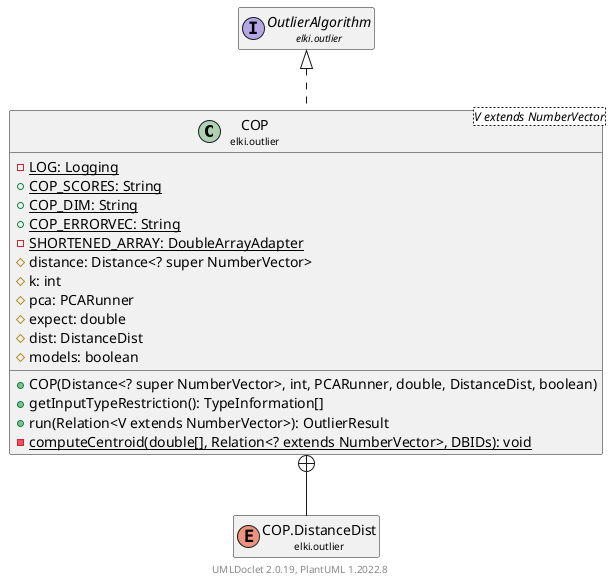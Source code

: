 @startuml
    remove .*\.(Instance|Par|Parameterizer|Factory)$
    set namespaceSeparator none
    hide empty fields
    hide empty methods

    class "<size:14>COP\n<size:10>elki.outlier" as elki.outlier.COP<V extends NumberVector> [[COP.html]] {
        {static} -LOG: Logging
        {static} +COP_SCORES: String
        {static} +COP_DIM: String
        {static} +COP_ERRORVEC: String
        {static} -SHORTENED_ARRAY: DoubleArrayAdapter
        #distance: Distance<? super NumberVector>
        #k: int
        #pca: PCARunner
        #expect: double
        #dist: DistanceDist
        #models: boolean
        +COP(Distance<? super NumberVector>, int, PCARunner, double, DistanceDist, boolean)
        +getInputTypeRestriction(): TypeInformation[]
        +run(Relation<V extends NumberVector>): OutlierResult
        {static} -computeCentroid(double[], Relation<? extends NumberVector>, DBIDs): void
    }

    interface "<size:14>OutlierAlgorithm\n<size:10>elki.outlier" as elki.outlier.OutlierAlgorithm [[OutlierAlgorithm.html]]
    enum "<size:14>COP.DistanceDist\n<size:10>elki.outlier" as elki.outlier.COP.DistanceDist [[COP.DistanceDist.html]]
    class "<size:14>COP.Par\n<size:10>elki.outlier" as elki.outlier.COP.Par<V extends NumberVector> [[COP.Par.html]]

    elki.outlier.OutlierAlgorithm <|.. elki.outlier.COP
    elki.outlier.COP +-- elki.outlier.COP.DistanceDist
    elki.outlier.COP +-- elki.outlier.COP.Par

    center footer UMLDoclet 2.0.19, PlantUML 1.2022.8
@enduml
